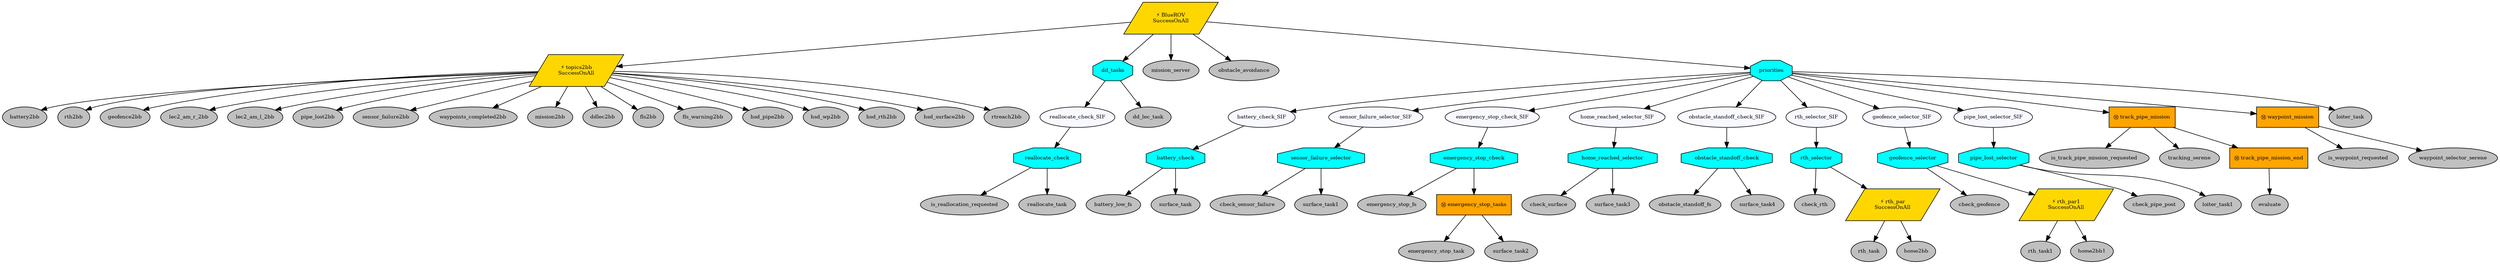 digraph pastafarianism {
ordering=out;
graph [fontname="times-roman"];
node [fontname="times-roman"];
edge [fontname="times-roman"];
BlueROV [fillcolor=gold, fontcolor=black, fontsize=9, label="⚡ BlueROV\nSuccessOnAll", shape=parallelogram, style=filled];
topics2bb [fillcolor=gold, fontcolor=black, fontsize=9, label="⚡ topics2bb\nSuccessOnAll", shape=parallelogram, style=filled];
BlueROV -> topics2bb;
battery2bb [fillcolor=gray, fontcolor=black, fontsize=9, label=battery2bb, shape=ellipse, style=filled];
topics2bb -> battery2bb;
rth2bb [fillcolor=gray, fontcolor=black, fontsize=9, label=rth2bb, shape=ellipse, style=filled];
topics2bb -> rth2bb;
geofence2bb [fillcolor=gray, fontcolor=black, fontsize=9, label=geofence2bb, shape=ellipse, style=filled];
topics2bb -> geofence2bb;
lec2_am_r_2bb [fillcolor=gray, fontcolor=black, fontsize=9, label=lec2_am_r_2bb, shape=ellipse, style=filled];
topics2bb -> lec2_am_r_2bb;
lec2_am_l_2bb [fillcolor=gray, fontcolor=black, fontsize=9, label=lec2_am_l_2bb, shape=ellipse, style=filled];
topics2bb -> lec2_am_l_2bb;
pipe_lost2bb [fillcolor=gray, fontcolor=black, fontsize=9, label=pipe_lost2bb, shape=ellipse, style=filled];
topics2bb -> pipe_lost2bb;
sensor_failure2bb [fillcolor=gray, fontcolor=black, fontsize=9, label=sensor_failure2bb, shape=ellipse, style=filled];
topics2bb -> sensor_failure2bb;
waypoints_completed2bb [fillcolor=gray, fontcolor=black, fontsize=9, label=waypoints_completed2bb, shape=ellipse, style=filled];
topics2bb -> waypoints_completed2bb;
mission2bb [fillcolor=gray, fontcolor=black, fontsize=9, label=mission2bb, shape=ellipse, style=filled];
topics2bb -> mission2bb;
ddlec2bb [fillcolor=gray, fontcolor=black, fontsize=9, label=ddlec2bb, shape=ellipse, style=filled];
topics2bb -> ddlec2bb;
fls2bb [fillcolor=gray, fontcolor=black, fontsize=9, label=fls2bb, shape=ellipse, style=filled];
topics2bb -> fls2bb;
fls_warning2bb [fillcolor=gray, fontcolor=black, fontsize=9, label=fls_warning2bb, shape=ellipse, style=filled];
topics2bb -> fls_warning2bb;
hsd_pipe2bb [fillcolor=gray, fontcolor=black, fontsize=9, label=hsd_pipe2bb, shape=ellipse, style=filled];
topics2bb -> hsd_pipe2bb;
hsd_wp2bb [fillcolor=gray, fontcolor=black, fontsize=9, label=hsd_wp2bb, shape=ellipse, style=filled];
topics2bb -> hsd_wp2bb;
hsd_rth2bb [fillcolor=gray, fontcolor=black, fontsize=9, label=hsd_rth2bb, shape=ellipse, style=filled];
topics2bb -> hsd_rth2bb;
hsd_surface2bb [fillcolor=gray, fontcolor=black, fontsize=9, label=hsd_surface2bb, shape=ellipse, style=filled];
topics2bb -> hsd_surface2bb;
rtreach2bb [fillcolor=gray, fontcolor=black, fontsize=9, label=rtreach2bb, shape=ellipse, style=filled];
topics2bb -> rtreach2bb;
dd_tasks [fillcolor=cyan, fontcolor=black, fontsize=9, label=dd_tasks, shape=octagon, style=filled];
BlueROV -> dd_tasks;
reallocate_check_SIF [fillcolor=ghostwhite, fontcolor=black, fontsize=9, label=reallocate_check_SIF, shape=ellipse, style=filled];
dd_tasks -> reallocate_check_SIF;
reallocate_check [fillcolor=cyan, fontcolor=black, fontsize=9, label=reallocate_check, shape=octagon, style=filled];
reallocate_check_SIF -> reallocate_check;
is_reallocation_requested [fillcolor=gray, fontcolor=black, fontsize=9, label=is_reallocation_requested, shape=ellipse, style=filled];
reallocate_check -> is_reallocation_requested;
reallocate_task [fillcolor=gray, fontcolor=black, fontsize=9, label=reallocate_task, shape=ellipse, style=filled];
reallocate_check -> reallocate_task;
dd_lec_task [fillcolor=gray, fontcolor=black, fontsize=9, label=dd_lec_task, shape=ellipse, style=filled];
dd_tasks -> dd_lec_task;
mission_server [fillcolor=gray, fontcolor=black, fontsize=9, label=mission_server, shape=ellipse, style=filled];
BlueROV -> mission_server;
obstacle_avoidance [fillcolor=gray, fontcolor=black, fontsize=9, label=obstacle_avoidance, shape=ellipse, style=filled];
BlueROV -> obstacle_avoidance;
priorities [fillcolor=cyan, fontcolor=black, fontsize=9, label=priorities, shape=octagon, style=filled];
BlueROV -> priorities;
battery_check_SIF [fillcolor=ghostwhite, fontcolor=black, fontsize=9, label=battery_check_SIF, shape=ellipse, style=filled];
priorities -> battery_check_SIF;
battery_check [fillcolor=cyan, fontcolor=black, fontsize=9, label=battery_check, shape=octagon, style=filled];
battery_check_SIF -> battery_check;
battery_low_fs [fillcolor=gray, fontcolor=black, fontsize=9, label=battery_low_fs, shape=ellipse, style=filled];
battery_check -> battery_low_fs;
surface_task [fillcolor=gray, fontcolor=black, fontsize=9, label=surface_task, shape=ellipse, style=filled];
battery_check -> surface_task;
sensor_failure_selector_SIF [fillcolor=ghostwhite, fontcolor=black, fontsize=9, label=sensor_failure_selector_SIF, shape=ellipse, style=filled];
priorities -> sensor_failure_selector_SIF;
sensor_failure_selector [fillcolor=cyan, fontcolor=black, fontsize=9, label=sensor_failure_selector, shape=octagon, style=filled];
sensor_failure_selector_SIF -> sensor_failure_selector;
check_sensor_failure [fillcolor=gray, fontcolor=black, fontsize=9, label=check_sensor_failure, shape=ellipse, style=filled];
sensor_failure_selector -> check_sensor_failure;
surface_task1 [fillcolor=gray, fontcolor=black, fontsize=9, label=surface_task1, shape=ellipse, style=filled];
sensor_failure_selector -> surface_task1;
emergency_stop_check_SIF [fillcolor=ghostwhite, fontcolor=black, fontsize=9, label=emergency_stop_check_SIF, shape=ellipse, style=filled];
priorities -> emergency_stop_check_SIF;
emergency_stop_check [fillcolor=cyan, fontcolor=black, fontsize=9, label=emergency_stop_check, shape=octagon, style=filled];
emergency_stop_check_SIF -> emergency_stop_check;
emergency_stop_fs [fillcolor=gray, fontcolor=black, fontsize=9, label=emergency_stop_fs, shape=ellipse, style=filled];
emergency_stop_check -> emergency_stop_fs;
emergency_stop_tasks [fillcolor=orange, fontcolor=black, fontsize=9, label="Ⓜ emergency_stop_tasks", shape=box, style=filled];
emergency_stop_check -> emergency_stop_tasks;
emergency_stop_task [fillcolor=gray, fontcolor=black, fontsize=9, label=emergency_stop_task, shape=ellipse, style=filled];
emergency_stop_tasks -> emergency_stop_task;
surface_task2 [fillcolor=gray, fontcolor=black, fontsize=9, label=surface_task2, shape=ellipse, style=filled];
emergency_stop_tasks -> surface_task2;
home_reached_selector_SIF [fillcolor=ghostwhite, fontcolor=black, fontsize=9, label=home_reached_selector_SIF, shape=ellipse, style=filled];
priorities -> home_reached_selector_SIF;
home_reached_selector [fillcolor=cyan, fontcolor=black, fontsize=9, label=home_reached_selector, shape=octagon, style=filled];
home_reached_selector_SIF -> home_reached_selector;
check_surface [fillcolor=gray, fontcolor=black, fontsize=9, label=check_surface, shape=ellipse, style=filled];
home_reached_selector -> check_surface;
surface_task3 [fillcolor=gray, fontcolor=black, fontsize=9, label=surface_task3, shape=ellipse, style=filled];
home_reached_selector -> surface_task3;
obstacle_standoff_check_SIF [fillcolor=ghostwhite, fontcolor=black, fontsize=9, label=obstacle_standoff_check_SIF, shape=ellipse, style=filled];
priorities -> obstacle_standoff_check_SIF;
obstacle_standoff_check [fillcolor=cyan, fontcolor=black, fontsize=9, label=obstacle_standoff_check, shape=octagon, style=filled];
obstacle_standoff_check_SIF -> obstacle_standoff_check;
obstacle_standoff_fs [fillcolor=gray, fontcolor=black, fontsize=9, label=obstacle_standoff_fs, shape=ellipse, style=filled];
obstacle_standoff_check -> obstacle_standoff_fs;
surface_task4 [fillcolor=gray, fontcolor=black, fontsize=9, label=surface_task4, shape=ellipse, style=filled];
obstacle_standoff_check -> surface_task4;
rth_selector_SIF [fillcolor=ghostwhite, fontcolor=black, fontsize=9, label=rth_selector_SIF, shape=ellipse, style=filled];
priorities -> rth_selector_SIF;
rth_selector [fillcolor=cyan, fontcolor=black, fontsize=9, label=rth_selector, shape=octagon, style=filled];
rth_selector_SIF -> rth_selector;
check_rth [fillcolor=gray, fontcolor=black, fontsize=9, label=check_rth, shape=ellipse, style=filled];
rth_selector -> check_rth;
rth_par [fillcolor=gold, fontcolor=black, fontsize=9, label="⚡ rth_par\nSuccessOnAll", shape=parallelogram, style=filled];
rth_selector -> rth_par;
rth_task [fillcolor=gray, fontcolor=black, fontsize=9, label=rth_task, shape=ellipse, style=filled];
rth_par -> rth_task;
home2bb [fillcolor=gray, fontcolor=black, fontsize=9, label=home2bb, shape=ellipse, style=filled];
rth_par -> home2bb;
geofence_selector_SIF [fillcolor=ghostwhite, fontcolor=black, fontsize=9, label=geofence_selector_SIF, shape=ellipse, style=filled];
priorities -> geofence_selector_SIF;
geofence_selector [fillcolor=cyan, fontcolor=black, fontsize=9, label=geofence_selector, shape=octagon, style=filled];
geofence_selector_SIF -> geofence_selector;
check_geofence [fillcolor=gray, fontcolor=black, fontsize=9, label=check_geofence, shape=ellipse, style=filled];
geofence_selector -> check_geofence;
rth_par1 [fillcolor=gold, fontcolor=black, fontsize=9, label="⚡ rth_par1\nSuccessOnAll", shape=parallelogram, style=filled];
geofence_selector -> rth_par1;
rth_task1 [fillcolor=gray, fontcolor=black, fontsize=9, label=rth_task1, shape=ellipse, style=filled];
rth_par1 -> rth_task1;
home2bb1 [fillcolor=gray, fontcolor=black, fontsize=9, label=home2bb1, shape=ellipse, style=filled];
rth_par1 -> home2bb1;
pipe_lost_selector_SIF [fillcolor=ghostwhite, fontcolor=black, fontsize=9, label=pipe_lost_selector_SIF, shape=ellipse, style=filled];
priorities -> pipe_lost_selector_SIF;
pipe_lost_selector [fillcolor=cyan, fontcolor=black, fontsize=9, label=pipe_lost_selector, shape=octagon, style=filled];
pipe_lost_selector_SIF -> pipe_lost_selector;
check_pipe_post [fillcolor=gray, fontcolor=black, fontsize=9, label=check_pipe_post, shape=ellipse, style=filled];
pipe_lost_selector -> check_pipe_post;
loiter_task1 [fillcolor=gray, fontcolor=black, fontsize=9, label=loiter_task1, shape=ellipse, style=filled];
pipe_lost_selector -> loiter_task1;
track_pipe_mission [fillcolor=orange, fontcolor=black, fontsize=9, label="Ⓜ track_pipe_mission", shape=box, style=filled];
priorities -> track_pipe_mission;
is_track_pipe_mission_requested [fillcolor=gray, fontcolor=black, fontsize=9, label=is_track_pipe_mission_requested, shape=ellipse, style=filled];
track_pipe_mission -> is_track_pipe_mission_requested;
tracking_serene [fillcolor=gray, fontcolor=black, fontsize=9, label=tracking_serene, shape=ellipse, style=filled];
track_pipe_mission -> tracking_serene;
track_pipe_mission_end [fillcolor=orange, fontcolor=black, fontsize=9, label="Ⓜ track_pipe_mission_end", shape=box, style=filled];
track_pipe_mission -> track_pipe_mission_end;
evaluate [fillcolor=gray, fontcolor=black, fontsize=9, label=evaluate, shape=ellipse, style=filled];
track_pipe_mission_end -> evaluate;
waypoint_mission [fillcolor=orange, fontcolor=black, fontsize=9, label="Ⓜ waypoint_mission", shape=box, style=filled];
priorities -> waypoint_mission;
is_waypoint_requested [fillcolor=gray, fontcolor=black, fontsize=9, label=is_waypoint_requested, shape=ellipse, style=filled];
waypoint_mission -> is_waypoint_requested;
waypoint_selector_serene [fillcolor=gray, fontcolor=black, fontsize=9, label=waypoint_selector_serene, shape=ellipse, style=filled];
waypoint_mission -> waypoint_selector_serene;
loiter_task [fillcolor=gray, fontcolor=black, fontsize=9, label=loiter_task, shape=ellipse, style=filled];
priorities -> loiter_task;
}
